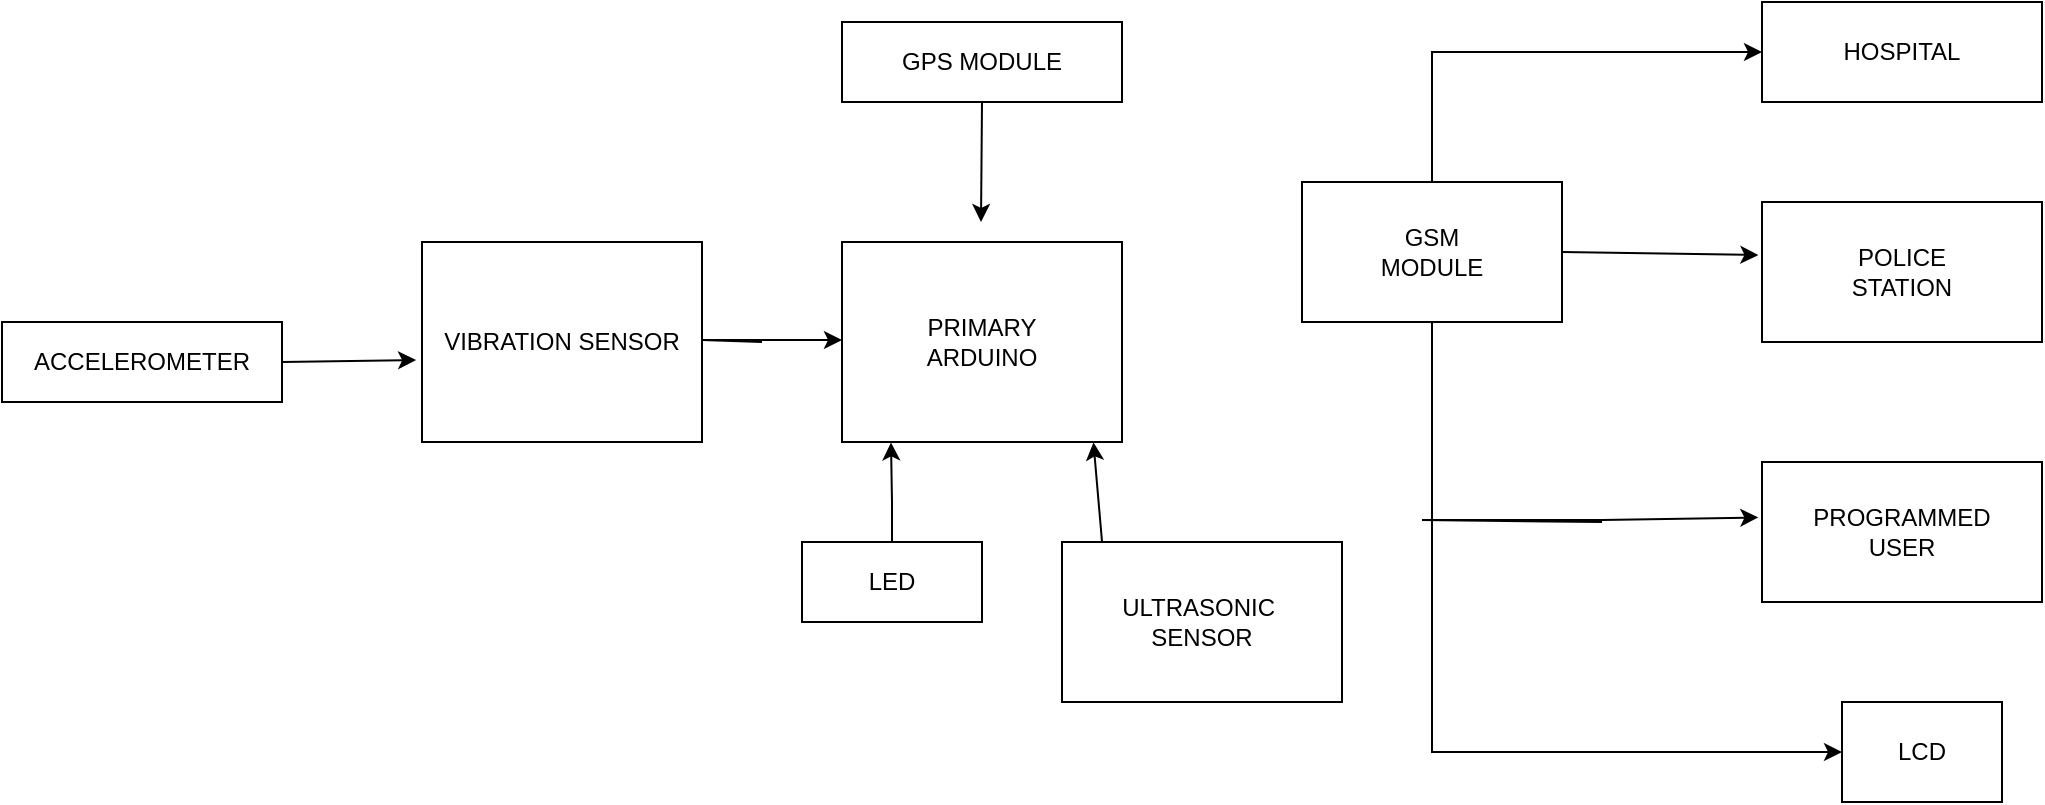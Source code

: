<mxfile version="16.5.1" type="device"><diagram name="Page-1" id="90a13364-a465-7bf4-72fc-28e22215d7a0"><mxGraphModel dx="1318" dy="691" grid="1" gridSize="10" guides="1" tooltips="1" connect="1" arrows="1" fold="1" page="1" pageScale="1.5" pageWidth="1169" pageHeight="826" background="none" math="0" shadow="0"><root><mxCell id="0" style=";html=1;"/><mxCell id="1" style=";html=1;" parent="0"/><mxCell id="yUi0VqxxnQpXStBY7K3K-18" value="" style="endArrow=classic;html=1;rounded=0;entryX=0.898;entryY=1.002;entryDx=0;entryDy=0;entryPerimeter=0;exitX=0.143;exitY=0;exitDx=0;exitDy=0;exitPerimeter=0;" edge="1" parent="1" source="yUi0VqxxnQpXStBY7K3K-6" target="yUi0VqxxnQpXStBY7K3K-3"><mxGeometry width="50" height="50" relative="1" as="geometry"><mxPoint x="720" y="290" as="sourcePoint"/><mxPoint x="719.5" y="240.2" as="targetPoint"/><Array as="points"/></mxGeometry></mxCell><object label="ACCELEROMETER" ACCELEROMETER="" id="yUi0VqxxnQpXStBY7K3K-1"><mxCell style="rounded=0;whiteSpace=wrap;html=1;" vertex="1" parent="1"><mxGeometry x="200" y="200" width="140" height="40" as="geometry"/></mxCell></object><mxCell id="yUi0VqxxnQpXStBY7K3K-2" value="VIBRATION SENSOR" style="rounded=0;whiteSpace=wrap;html=1;" vertex="1" parent="1"><mxGeometry x="410" y="160" width="140" height="100" as="geometry"/></mxCell><mxCell id="yUi0VqxxnQpXStBY7K3K-3" value="PRIMARY&lt;br&gt;ARDUINO" style="rounded=0;whiteSpace=wrap;html=1;" vertex="1" parent="1"><mxGeometry x="620" y="160" width="140" height="100" as="geometry"/></mxCell><mxCell id="yUi0VqxxnQpXStBY7K3K-19" style="edgeStyle=orthogonalEdgeStyle;rounded=0;orthogonalLoop=1;jettySize=auto;html=1;exitX=0.5;exitY=1;exitDx=0;exitDy=0;" edge="1" parent="1" source="yUi0VqxxnQpXStBY7K3K-4"><mxGeometry relative="1" as="geometry"><mxPoint x="689.5" y="150" as="targetPoint"/></mxGeometry></mxCell><mxCell id="yUi0VqxxnQpXStBY7K3K-4" value="GPS MODULE" style="rounded=0;whiteSpace=wrap;html=1;" vertex="1" parent="1"><mxGeometry x="620" y="50" width="140" height="40" as="geometry"/></mxCell><mxCell id="yUi0VqxxnQpXStBY7K3K-5" value="LED" style="rounded=0;whiteSpace=wrap;html=1;" vertex="1" parent="1"><mxGeometry x="600" y="310" width="90" height="40" as="geometry"/></mxCell><mxCell id="yUi0VqxxnQpXStBY7K3K-6" value="ULTRASONIC&amp;nbsp;&lt;br&gt;SENSOR" style="rounded=0;whiteSpace=wrap;html=1;" vertex="1" parent="1"><mxGeometry x="730" y="310" width="140" height="80" as="geometry"/></mxCell><mxCell id="yUi0VqxxnQpXStBY7K3K-12" value="" style="endArrow=classic;html=1;rounded=0;entryX=-0.021;entryY=0.59;entryDx=0;entryDy=0;entryPerimeter=0;exitX=1;exitY=0.5;exitDx=0;exitDy=0;" edge="1" parent="1" source="yUi0VqxxnQpXStBY7K3K-1" target="yUi0VqxxnQpXStBY7K3K-2"><mxGeometry width="50" height="50" relative="1" as="geometry"><mxPoint x="670" y="300" as="sourcePoint"/><mxPoint x="370" y="280" as="targetPoint"/></mxGeometry></mxCell><mxCell id="yUi0VqxxnQpXStBY7K3K-13" value="" style="endArrow=classic;html=1;rounded=0;exitX=1;exitY=0.5;exitDx=0;exitDy=0;" edge="1" parent="1"><mxGeometry width="50" height="50" relative="1" as="geometry"><mxPoint x="580" y="210" as="sourcePoint"/><mxPoint x="620" y="209" as="targetPoint"/><Array as="points"><mxPoint x="550" y="209"/><mxPoint x="580" y="209"/></Array></mxGeometry></mxCell><mxCell id="yUi0VqxxnQpXStBY7K3K-15" value="" style="endArrow=classic;html=1;rounded=0;entryX=0.175;entryY=1.002;entryDx=0;entryDy=0;entryPerimeter=0;" edge="1" parent="1" target="yUi0VqxxnQpXStBY7K3K-3"><mxGeometry width="50" height="50" relative="1" as="geometry"><mxPoint x="645" y="310" as="sourcePoint"/><mxPoint x="717.06" y="289.0" as="targetPoint"/><Array as="points"><mxPoint x="645" y="290"/></Array></mxGeometry></mxCell><mxCell id="yUi0VqxxnQpXStBY7K3K-26" style="edgeStyle=orthogonalEdgeStyle;rounded=0;orthogonalLoop=1;jettySize=auto;html=1;exitX=0.5;exitY=1;exitDx=0;exitDy=0;entryX=0;entryY=0.5;entryDx=0;entryDy=0;" edge="1" parent="1" source="yUi0VqxxnQpXStBY7K3K-20" target="yUi0VqxxnQpXStBY7K3K-24"><mxGeometry relative="1" as="geometry"><Array as="points"><mxPoint x="915" y="415"/></Array></mxGeometry></mxCell><mxCell id="yUi0VqxxnQpXStBY7K3K-27" style="edgeStyle=orthogonalEdgeStyle;rounded=0;orthogonalLoop=1;jettySize=auto;html=1;exitX=0.5;exitY=0;exitDx=0;exitDy=0;entryX=0;entryY=0.5;entryDx=0;entryDy=0;" edge="1" parent="1" source="yUi0VqxxnQpXStBY7K3K-20" target="yUi0VqxxnQpXStBY7K3K-21"><mxGeometry relative="1" as="geometry"/></mxCell><mxCell id="yUi0VqxxnQpXStBY7K3K-20" value="GSM&lt;br&gt;MODULE" style="rounded=0;whiteSpace=wrap;html=1;" vertex="1" parent="1"><mxGeometry x="850" y="130" width="130" height="70" as="geometry"/></mxCell><mxCell id="yUi0VqxxnQpXStBY7K3K-21" value="HOSPITAL" style="rounded=0;whiteSpace=wrap;html=1;" vertex="1" parent="1"><mxGeometry x="1080" y="40" width="140" height="50" as="geometry"/></mxCell><mxCell id="yUi0VqxxnQpXStBY7K3K-22" value="POLICE&lt;br&gt;STATION" style="rounded=0;whiteSpace=wrap;html=1;" vertex="1" parent="1"><mxGeometry x="1080" y="140" width="140" height="70" as="geometry"/></mxCell><mxCell id="yUi0VqxxnQpXStBY7K3K-23" value="PROGRAMMED&lt;br&gt;USER" style="rounded=0;whiteSpace=wrap;html=1;" vertex="1" parent="1"><mxGeometry x="1080" y="270" width="140" height="70" as="geometry"/></mxCell><mxCell id="yUi0VqxxnQpXStBY7K3K-24" value="LCD" style="rounded=0;whiteSpace=wrap;html=1;" vertex="1" parent="1"><mxGeometry x="1120" y="390" width="80" height="50" as="geometry"/></mxCell><mxCell id="yUi0VqxxnQpXStBY7K3K-25" value="" style="endArrow=classic;html=1;rounded=0;exitX=1;exitY=0.5;exitDx=0;exitDy=0;entryX=-0.013;entryY=0.379;entryDx=0;entryDy=0;entryPerimeter=0;" edge="1" parent="1" source="yUi0VqxxnQpXStBY7K3K-20" target="yUi0VqxxnQpXStBY7K3K-22"><mxGeometry width="50" height="50" relative="1" as="geometry"><mxPoint x="1040" y="170" as="sourcePoint"/><mxPoint x="1060" y="165" as="targetPoint"/></mxGeometry></mxCell><mxCell id="yUi0VqxxnQpXStBY7K3K-29" value="" style="endArrow=classic;html=1;rounded=0;exitX=1;exitY=0.5;exitDx=0;exitDy=0;entryX=-0.013;entryY=0.396;entryDx=0;entryDy=0;entryPerimeter=0;" edge="1" parent="1" target="yUi0VqxxnQpXStBY7K3K-23"><mxGeometry width="50" height="50" relative="1" as="geometry"><mxPoint x="1000" y="300" as="sourcePoint"/><mxPoint x="1040" y="299" as="targetPoint"/><Array as="points"><mxPoint x="910" y="299"/><mxPoint x="1000" y="299"/></Array></mxGeometry></mxCell></root></mxGraphModel></diagram></mxfile>